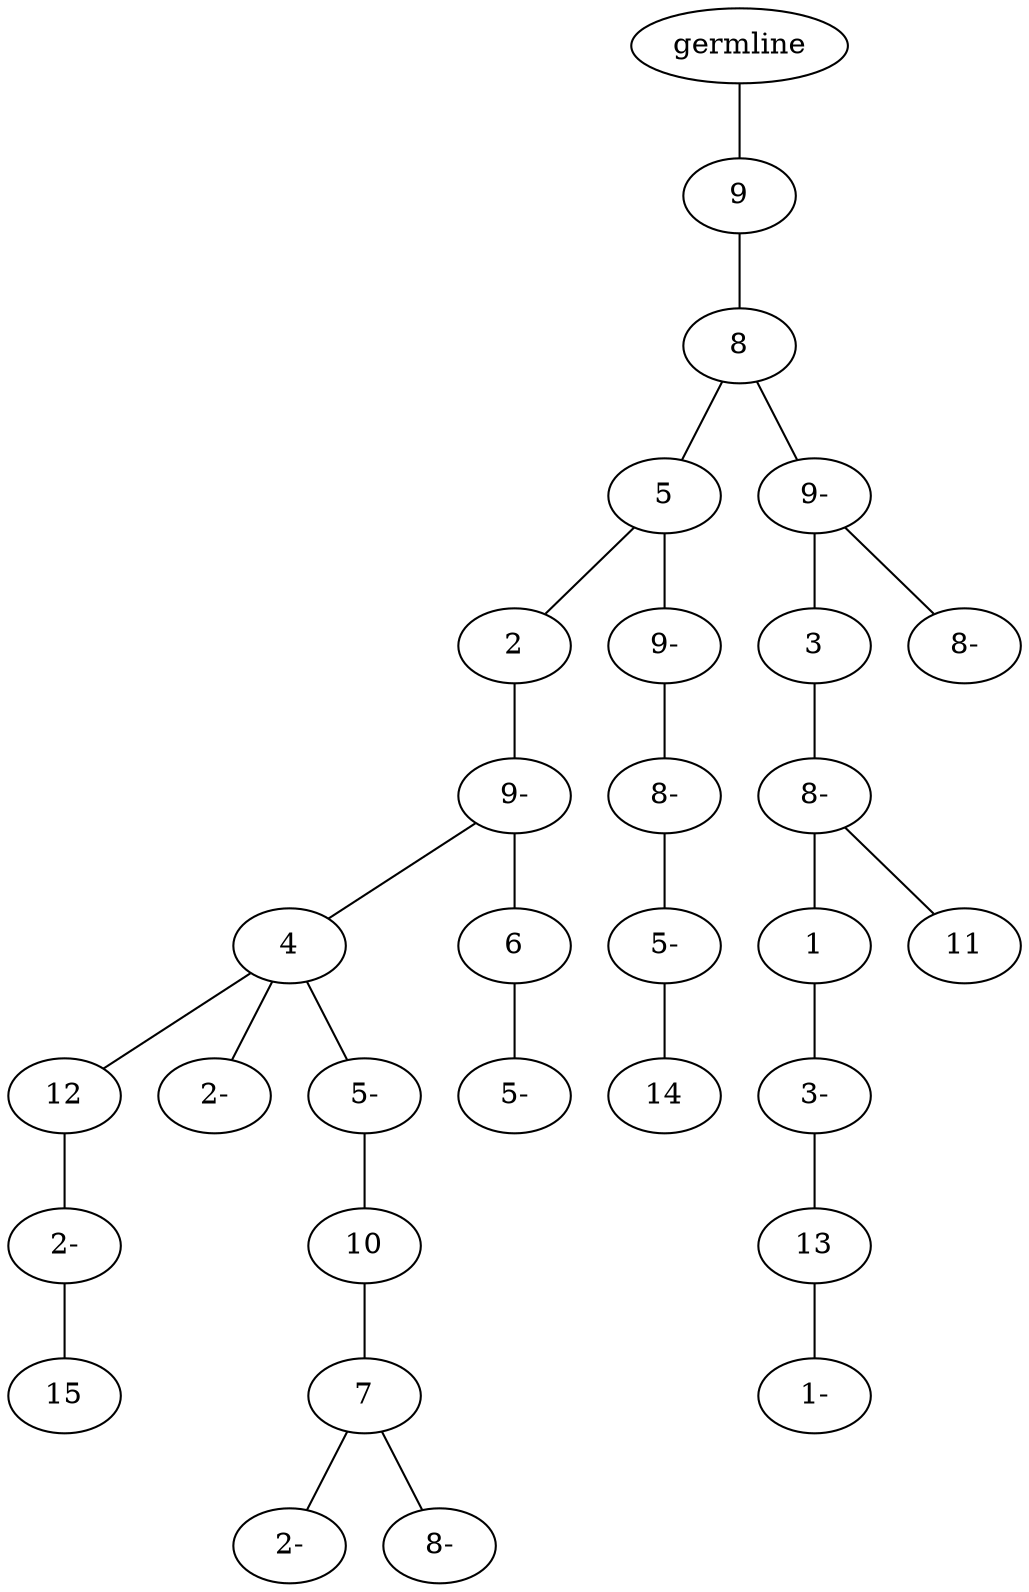 graph tree {
    "140185334938304" [label="germline"];
    "140185335041040" [label="9"];
    "140185335231872" [label="8"];
    "140185335079168" [label="5"];
    "140185335131056" [label="2"];
    "140185335170576" [label="9-"];
    "140185335171872" [label="4"];
    "140185335100464" [label="12"];
    "140185335103344" [label="2-"];
    "140185335103008" [label="15"];
    "140185335102480" [label="2-"];
    "140185335100752" [label="5-"];
    "140185335102672" [label="10"];
    "140185335101568" [label="7"];
    "140185335099456" [label="2-"];
    "140185335247056" [label="8-"];
    "140185335099744" [label="6"];
    "140185335100848" [label="5-"];
    "140185335248592" [label="9-"];
    "140185335170096" [label="8-"];
    "140185335102528" [label="5-"];
    "140185335101088" [label="14"];
    "140185335082096" [label="9-"];
    "140185335170720" [label="3"];
    "140185335101760" [label="8-"];
    "140185335102576" [label="1"];
    "140185335791328" [label="3-"];
    "140185335788160" [label="13"];
    "140185335791424" [label="1-"];
    "140185335102240" [label="11"];
    "140185335207440" [label="8-"];
    "140185334938304" -- "140185335041040";
    "140185335041040" -- "140185335231872";
    "140185335231872" -- "140185335079168";
    "140185335231872" -- "140185335082096";
    "140185335079168" -- "140185335131056";
    "140185335079168" -- "140185335248592";
    "140185335131056" -- "140185335170576";
    "140185335170576" -- "140185335171872";
    "140185335170576" -- "140185335099744";
    "140185335171872" -- "140185335100464";
    "140185335171872" -- "140185335102480";
    "140185335171872" -- "140185335100752";
    "140185335100464" -- "140185335103344";
    "140185335103344" -- "140185335103008";
    "140185335100752" -- "140185335102672";
    "140185335102672" -- "140185335101568";
    "140185335101568" -- "140185335099456";
    "140185335101568" -- "140185335247056";
    "140185335099744" -- "140185335100848";
    "140185335248592" -- "140185335170096";
    "140185335170096" -- "140185335102528";
    "140185335102528" -- "140185335101088";
    "140185335082096" -- "140185335170720";
    "140185335082096" -- "140185335207440";
    "140185335170720" -- "140185335101760";
    "140185335101760" -- "140185335102576";
    "140185335101760" -- "140185335102240";
    "140185335102576" -- "140185335791328";
    "140185335791328" -- "140185335788160";
    "140185335788160" -- "140185335791424";
}
